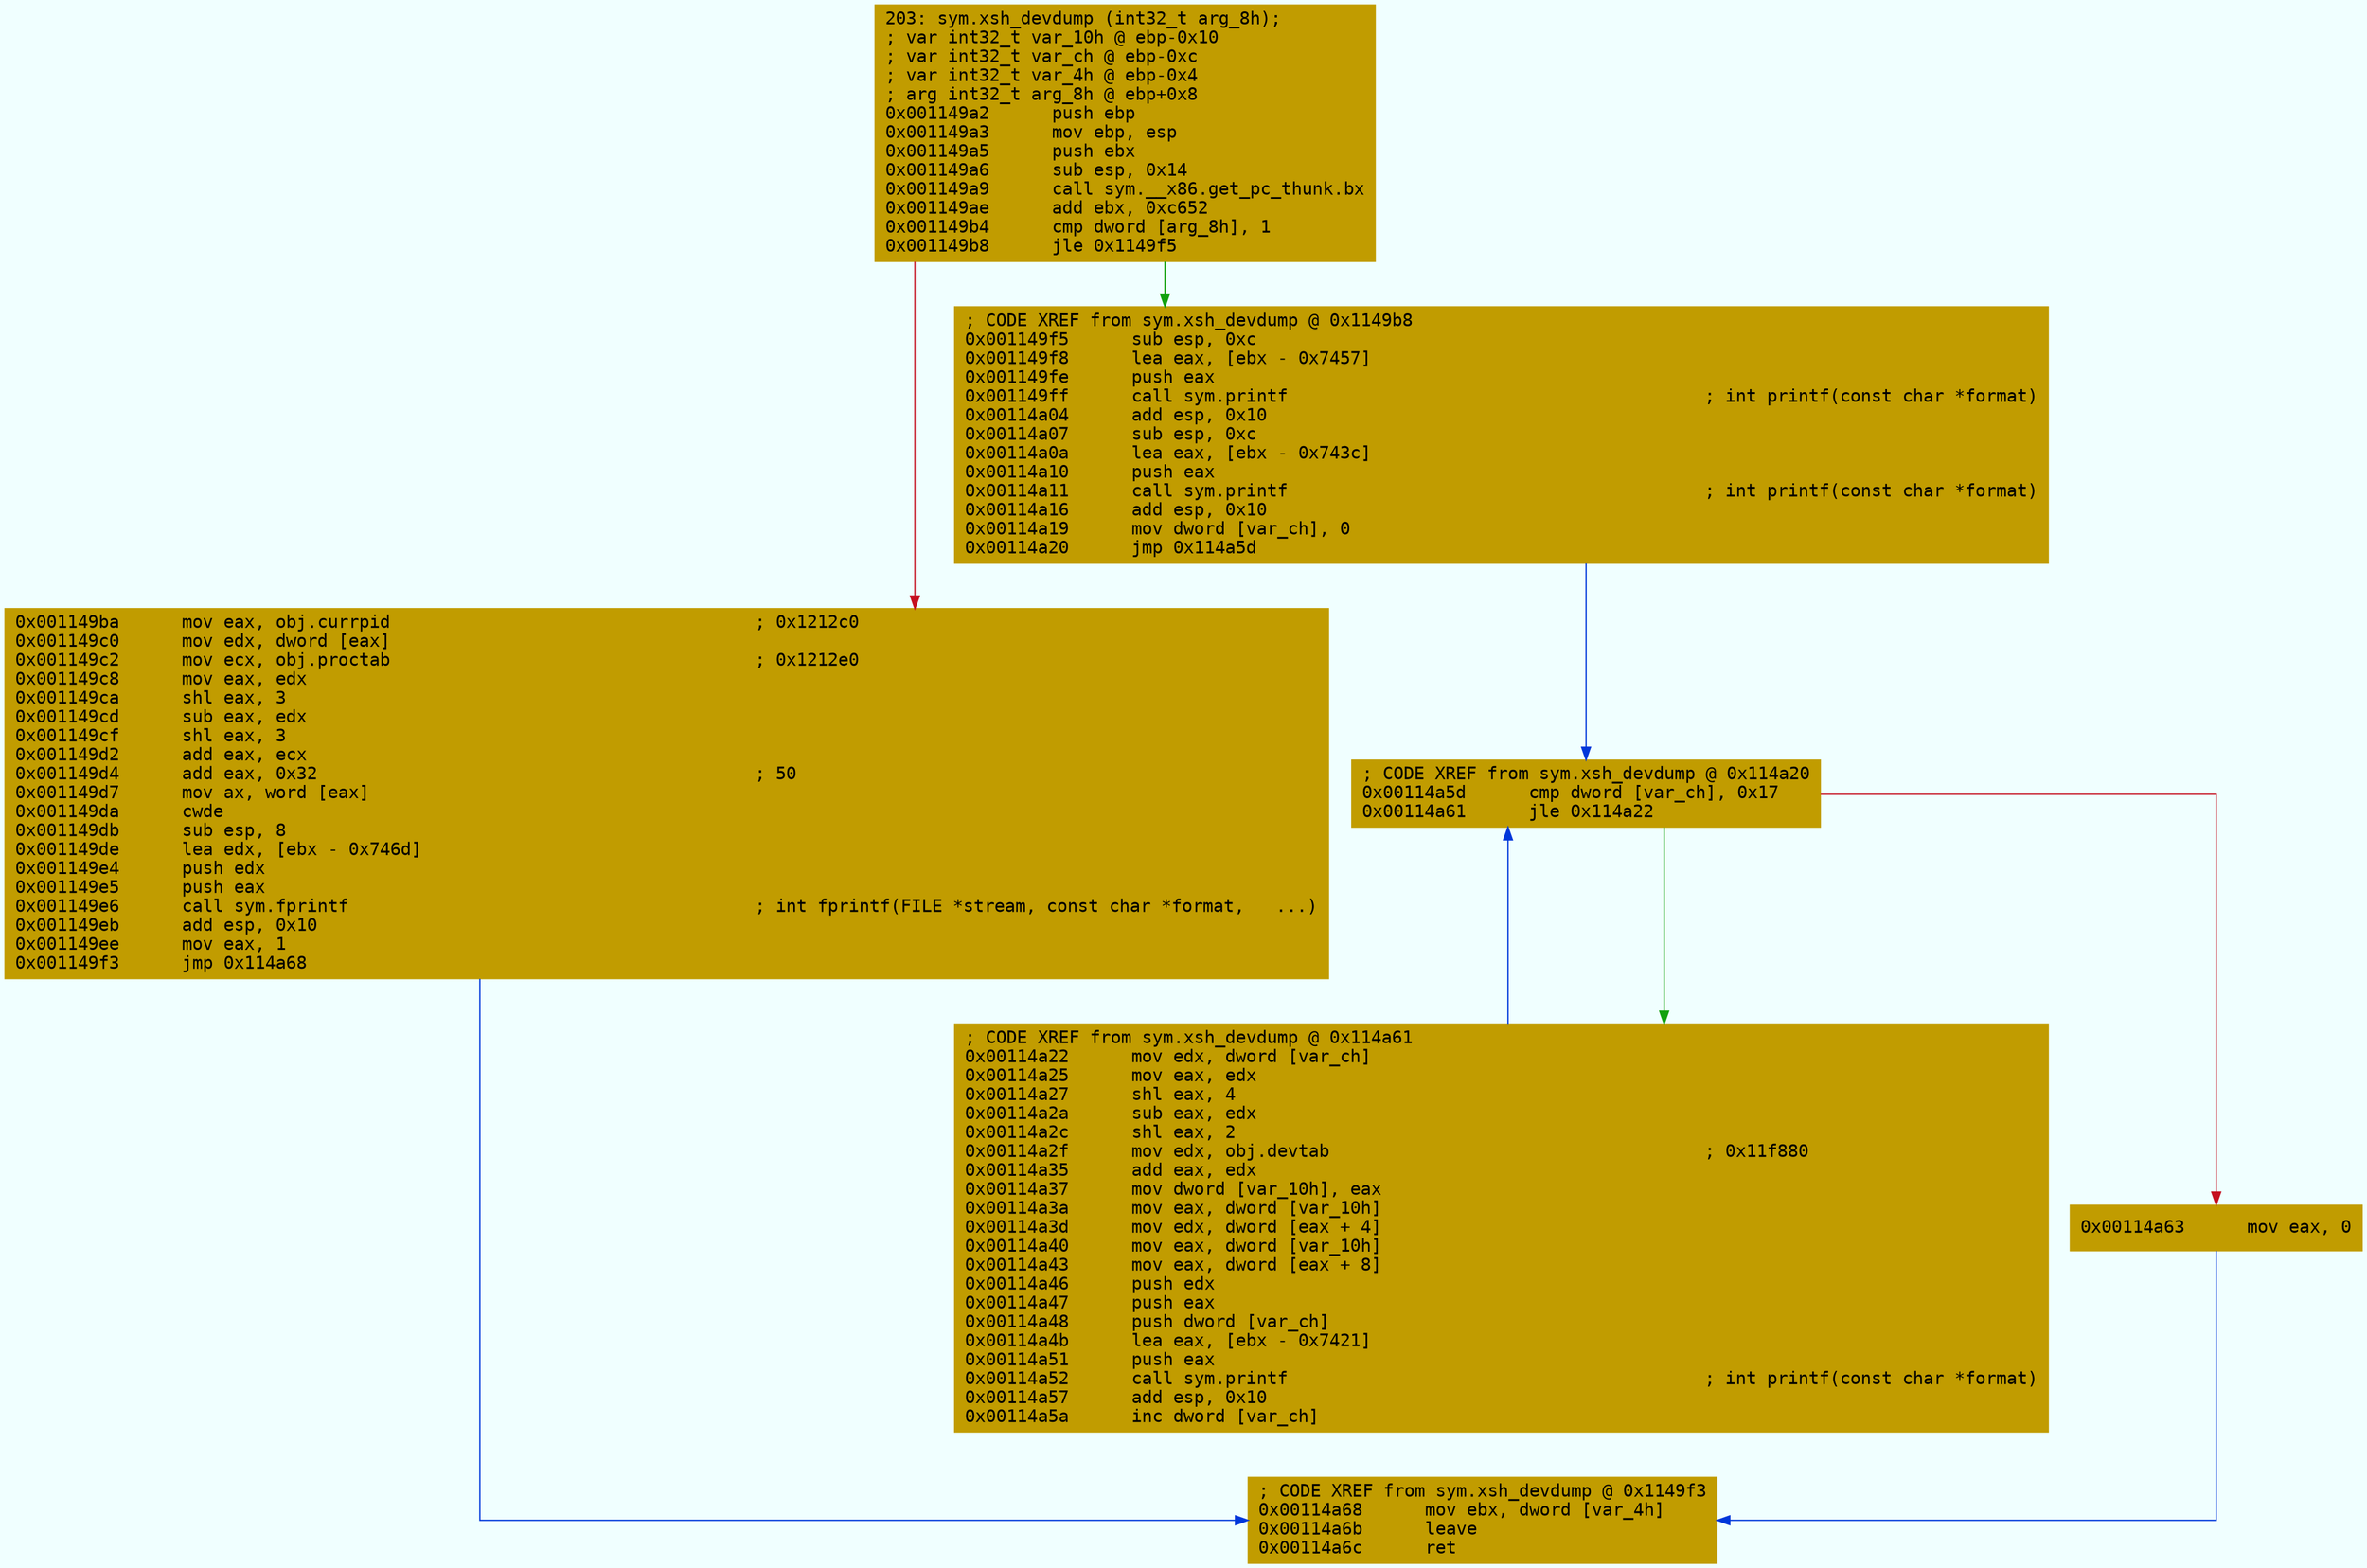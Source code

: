 digraph code {
	graph [bgcolor=azure fontsize=8 fontname="Courier" splines="ortho"];
	node [fillcolor=gray style=filled shape=box];
	edge [arrowhead="normal"];
	"0x001149a2" [URL="sym.xsh_devdump/0x001149a2", fillcolor="#c19c00",color="#c19c00", fontname="Courier",label="203: sym.xsh_devdump (int32_t arg_8h);\l; var int32_t var_10h @ ebp-0x10\l; var int32_t var_ch @ ebp-0xc\l; var int32_t var_4h @ ebp-0x4\l; arg int32_t arg_8h @ ebp+0x8\l0x001149a2      push ebp\l0x001149a3      mov ebp, esp\l0x001149a5      push ebx\l0x001149a6      sub esp, 0x14\l0x001149a9      call sym.__x86.get_pc_thunk.bx\l0x001149ae      add ebx, 0xc652\l0x001149b4      cmp dword [arg_8h], 1\l0x001149b8      jle 0x1149f5\l"]
	"0x001149ba" [URL="sym.xsh_devdump/0x001149ba", fillcolor="#c19c00",color="#c19c00", fontname="Courier",label="0x001149ba      mov eax, obj.currpid                                   ; 0x1212c0\l0x001149c0      mov edx, dword [eax]\l0x001149c2      mov ecx, obj.proctab                                   ; 0x1212e0\l0x001149c8      mov eax, edx\l0x001149ca      shl eax, 3\l0x001149cd      sub eax, edx\l0x001149cf      shl eax, 3\l0x001149d2      add eax, ecx\l0x001149d4      add eax, 0x32                                          ; 50\l0x001149d7      mov ax, word [eax]\l0x001149da      cwde\l0x001149db      sub esp, 8\l0x001149de      lea edx, [ebx - 0x746d]\l0x001149e4      push edx\l0x001149e5      push eax\l0x001149e6      call sym.fprintf                                       ; int fprintf(FILE *stream, const char *format,   ...)\l0x001149eb      add esp, 0x10\l0x001149ee      mov eax, 1\l0x001149f3      jmp 0x114a68\l"]
	"0x001149f5" [URL="sym.xsh_devdump/0x001149f5", fillcolor="#c19c00",color="#c19c00", fontname="Courier",label="; CODE XREF from sym.xsh_devdump @ 0x1149b8\l0x001149f5      sub esp, 0xc\l0x001149f8      lea eax, [ebx - 0x7457]\l0x001149fe      push eax\l0x001149ff      call sym.printf                                        ; int printf(const char *format)\l0x00114a04      add esp, 0x10\l0x00114a07      sub esp, 0xc\l0x00114a0a      lea eax, [ebx - 0x743c]\l0x00114a10      push eax\l0x00114a11      call sym.printf                                        ; int printf(const char *format)\l0x00114a16      add esp, 0x10\l0x00114a19      mov dword [var_ch], 0\l0x00114a20      jmp 0x114a5d\l"]
	"0x00114a22" [URL="sym.xsh_devdump/0x00114a22", fillcolor="#c19c00",color="#c19c00", fontname="Courier",label="; CODE XREF from sym.xsh_devdump @ 0x114a61\l0x00114a22      mov edx, dword [var_ch]\l0x00114a25      mov eax, edx\l0x00114a27      shl eax, 4\l0x00114a2a      sub eax, edx\l0x00114a2c      shl eax, 2\l0x00114a2f      mov edx, obj.devtab                                    ; 0x11f880\l0x00114a35      add eax, edx\l0x00114a37      mov dword [var_10h], eax\l0x00114a3a      mov eax, dword [var_10h]\l0x00114a3d      mov edx, dword [eax + 4]\l0x00114a40      mov eax, dword [var_10h]\l0x00114a43      mov eax, dword [eax + 8]\l0x00114a46      push edx\l0x00114a47      push eax\l0x00114a48      push dword [var_ch]\l0x00114a4b      lea eax, [ebx - 0x7421]\l0x00114a51      push eax\l0x00114a52      call sym.printf                                        ; int printf(const char *format)\l0x00114a57      add esp, 0x10\l0x00114a5a      inc dword [var_ch]\l"]
	"0x00114a5d" [URL="sym.xsh_devdump/0x00114a5d", fillcolor="#c19c00",color="#c19c00", fontname="Courier",label="; CODE XREF from sym.xsh_devdump @ 0x114a20\l0x00114a5d      cmp dword [var_ch], 0x17\l0x00114a61      jle 0x114a22\l"]
	"0x00114a63" [URL="sym.xsh_devdump/0x00114a63", fillcolor="#c19c00",color="#c19c00", fontname="Courier",label="0x00114a63      mov eax, 0\l"]
	"0x00114a68" [URL="sym.xsh_devdump/0x00114a68", fillcolor="#c19c00",color="#c19c00", fontname="Courier",label="; CODE XREF from sym.xsh_devdump @ 0x1149f3\l0x00114a68      mov ebx, dword [var_4h]\l0x00114a6b      leave\l0x00114a6c      ret\l"]
        "0x001149a2" -> "0x001149f5" [color="#13a10e"];
        "0x001149a2" -> "0x001149ba" [color="#c50f1f"];
        "0x001149ba" -> "0x00114a68" [color="#0037da"];
        "0x001149f5" -> "0x00114a5d" [color="#0037da"];
        "0x00114a22" -> "0x00114a5d" [color="#0037da"];
        "0x00114a5d" -> "0x00114a22" [color="#13a10e"];
        "0x00114a5d" -> "0x00114a63" [color="#c50f1f"];
        "0x00114a63" -> "0x00114a68" [color="#0037da"];
}
